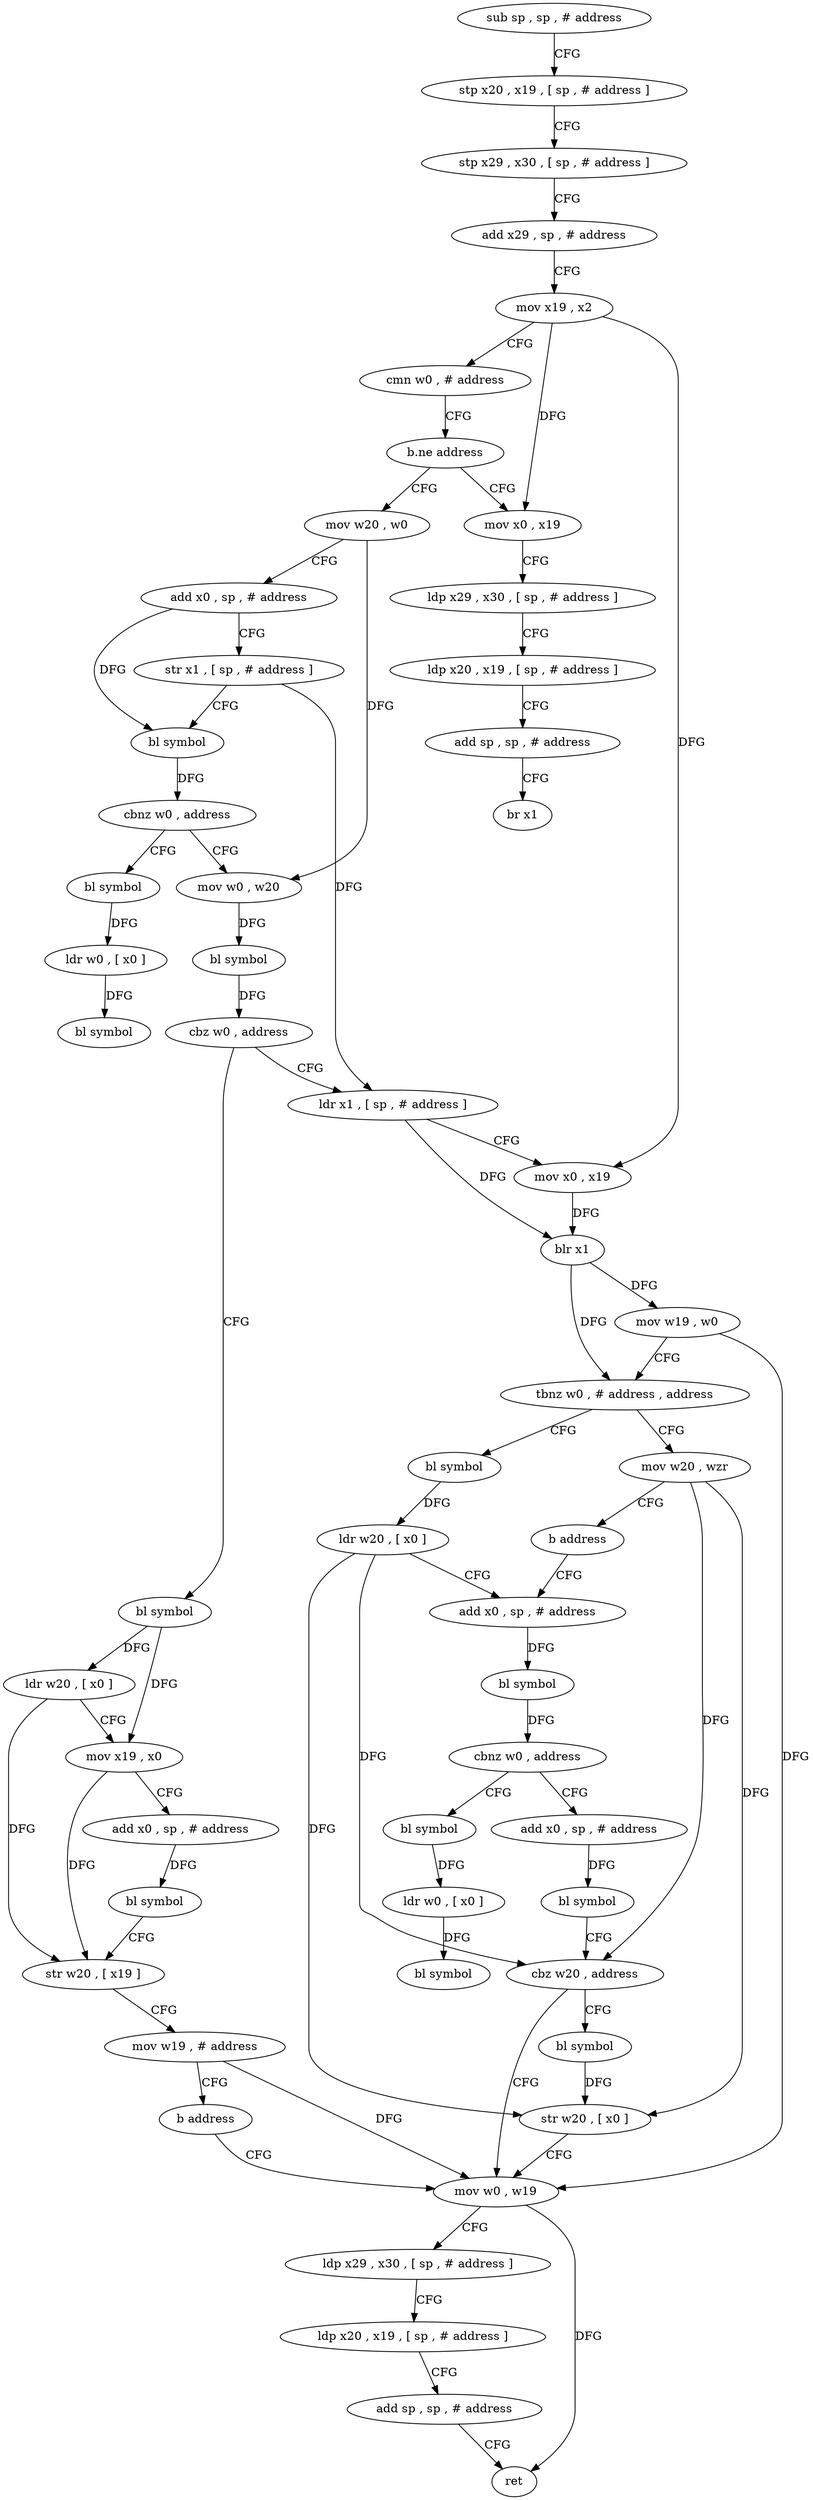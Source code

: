 digraph "func" {
"4259212" [label = "sub sp , sp , # address" ]
"4259216" [label = "stp x20 , x19 , [ sp , # address ]" ]
"4259220" [label = "stp x29 , x30 , [ sp , # address ]" ]
"4259224" [label = "add x29 , sp , # address" ]
"4259228" [label = "mov x19 , x2" ]
"4259232" [label = "cmn w0 , # address" ]
"4259236" [label = "b.ne address" ]
"4259260" [label = "mov w20 , w0" ]
"4259240" [label = "mov x0 , x19" ]
"4259264" [label = "add x0 , sp , # address" ]
"4259268" [label = "str x1 , [ sp , # address ]" ]
"4259272" [label = "bl symbol" ]
"4259276" [label = "cbnz w0 , address" ]
"4259412" [label = "bl symbol" ]
"4259280" [label = "mov w0 , w20" ]
"4259244" [label = "ldp x29 , x30 , [ sp , # address ]" ]
"4259248" [label = "ldp x20 , x19 , [ sp , # address ]" ]
"4259252" [label = "add sp , sp , # address" ]
"4259256" [label = "br x1" ]
"4259416" [label = "ldr w0 , [ x0 ]" ]
"4259420" [label = "bl symbol" ]
"4259284" [label = "bl symbol" ]
"4259288" [label = "cbz w0 , address" ]
"4259324" [label = "ldr x1 , [ sp , # address ]" ]
"4259292" [label = "bl symbol" ]
"4259328" [label = "mov x0 , x19" ]
"4259332" [label = "blr x1" ]
"4259336" [label = "mov w19 , w0" ]
"4259340" [label = "tbnz w0 , # address , address" ]
"4259352" [label = "bl symbol" ]
"4259344" [label = "mov w20 , wzr" ]
"4259296" [label = "ldr w20 , [ x0 ]" ]
"4259300" [label = "mov x19 , x0" ]
"4259304" [label = "add x0 , sp , # address" ]
"4259308" [label = "bl symbol" ]
"4259312" [label = "str w20 , [ x19 ]" ]
"4259316" [label = "mov w19 , # address" ]
"4259320" [label = "b address" ]
"4259392" [label = "mov w0 , w19" ]
"4259356" [label = "ldr w20 , [ x0 ]" ]
"4259360" [label = "add x0 , sp , # address" ]
"4259348" [label = "b address" ]
"4259396" [label = "ldp x29 , x30 , [ sp , # address ]" ]
"4259400" [label = "ldp x20 , x19 , [ sp , # address ]" ]
"4259404" [label = "add sp , sp , # address" ]
"4259408" [label = "ret" ]
"4259424" [label = "bl symbol" ]
"4259428" [label = "ldr w0 , [ x0 ]" ]
"4259432" [label = "bl symbol" ]
"4259372" [label = "add x0 , sp , # address" ]
"4259376" [label = "bl symbol" ]
"4259380" [label = "cbz w20 , address" ]
"4259384" [label = "bl symbol" ]
"4259364" [label = "bl symbol" ]
"4259368" [label = "cbnz w0 , address" ]
"4259388" [label = "str w20 , [ x0 ]" ]
"4259212" -> "4259216" [ label = "CFG" ]
"4259216" -> "4259220" [ label = "CFG" ]
"4259220" -> "4259224" [ label = "CFG" ]
"4259224" -> "4259228" [ label = "CFG" ]
"4259228" -> "4259232" [ label = "CFG" ]
"4259228" -> "4259240" [ label = "DFG" ]
"4259228" -> "4259328" [ label = "DFG" ]
"4259232" -> "4259236" [ label = "CFG" ]
"4259236" -> "4259260" [ label = "CFG" ]
"4259236" -> "4259240" [ label = "CFG" ]
"4259260" -> "4259264" [ label = "CFG" ]
"4259260" -> "4259280" [ label = "DFG" ]
"4259240" -> "4259244" [ label = "CFG" ]
"4259264" -> "4259268" [ label = "CFG" ]
"4259264" -> "4259272" [ label = "DFG" ]
"4259268" -> "4259272" [ label = "CFG" ]
"4259268" -> "4259324" [ label = "DFG" ]
"4259272" -> "4259276" [ label = "DFG" ]
"4259276" -> "4259412" [ label = "CFG" ]
"4259276" -> "4259280" [ label = "CFG" ]
"4259412" -> "4259416" [ label = "DFG" ]
"4259280" -> "4259284" [ label = "DFG" ]
"4259244" -> "4259248" [ label = "CFG" ]
"4259248" -> "4259252" [ label = "CFG" ]
"4259252" -> "4259256" [ label = "CFG" ]
"4259416" -> "4259420" [ label = "DFG" ]
"4259284" -> "4259288" [ label = "DFG" ]
"4259288" -> "4259324" [ label = "CFG" ]
"4259288" -> "4259292" [ label = "CFG" ]
"4259324" -> "4259328" [ label = "CFG" ]
"4259324" -> "4259332" [ label = "DFG" ]
"4259292" -> "4259296" [ label = "DFG" ]
"4259292" -> "4259300" [ label = "DFG" ]
"4259328" -> "4259332" [ label = "DFG" ]
"4259332" -> "4259336" [ label = "DFG" ]
"4259332" -> "4259340" [ label = "DFG" ]
"4259336" -> "4259340" [ label = "CFG" ]
"4259336" -> "4259392" [ label = "DFG" ]
"4259340" -> "4259352" [ label = "CFG" ]
"4259340" -> "4259344" [ label = "CFG" ]
"4259352" -> "4259356" [ label = "DFG" ]
"4259344" -> "4259348" [ label = "CFG" ]
"4259344" -> "4259380" [ label = "DFG" ]
"4259344" -> "4259388" [ label = "DFG" ]
"4259296" -> "4259300" [ label = "CFG" ]
"4259296" -> "4259312" [ label = "DFG" ]
"4259300" -> "4259304" [ label = "CFG" ]
"4259300" -> "4259312" [ label = "DFG" ]
"4259304" -> "4259308" [ label = "DFG" ]
"4259308" -> "4259312" [ label = "CFG" ]
"4259312" -> "4259316" [ label = "CFG" ]
"4259316" -> "4259320" [ label = "CFG" ]
"4259316" -> "4259392" [ label = "DFG" ]
"4259320" -> "4259392" [ label = "CFG" ]
"4259392" -> "4259396" [ label = "CFG" ]
"4259392" -> "4259408" [ label = "DFG" ]
"4259356" -> "4259360" [ label = "CFG" ]
"4259356" -> "4259380" [ label = "DFG" ]
"4259356" -> "4259388" [ label = "DFG" ]
"4259360" -> "4259364" [ label = "DFG" ]
"4259348" -> "4259360" [ label = "CFG" ]
"4259396" -> "4259400" [ label = "CFG" ]
"4259400" -> "4259404" [ label = "CFG" ]
"4259404" -> "4259408" [ label = "CFG" ]
"4259424" -> "4259428" [ label = "DFG" ]
"4259428" -> "4259432" [ label = "DFG" ]
"4259372" -> "4259376" [ label = "DFG" ]
"4259376" -> "4259380" [ label = "CFG" ]
"4259380" -> "4259392" [ label = "CFG" ]
"4259380" -> "4259384" [ label = "CFG" ]
"4259384" -> "4259388" [ label = "DFG" ]
"4259364" -> "4259368" [ label = "DFG" ]
"4259368" -> "4259424" [ label = "CFG" ]
"4259368" -> "4259372" [ label = "CFG" ]
"4259388" -> "4259392" [ label = "CFG" ]
}
